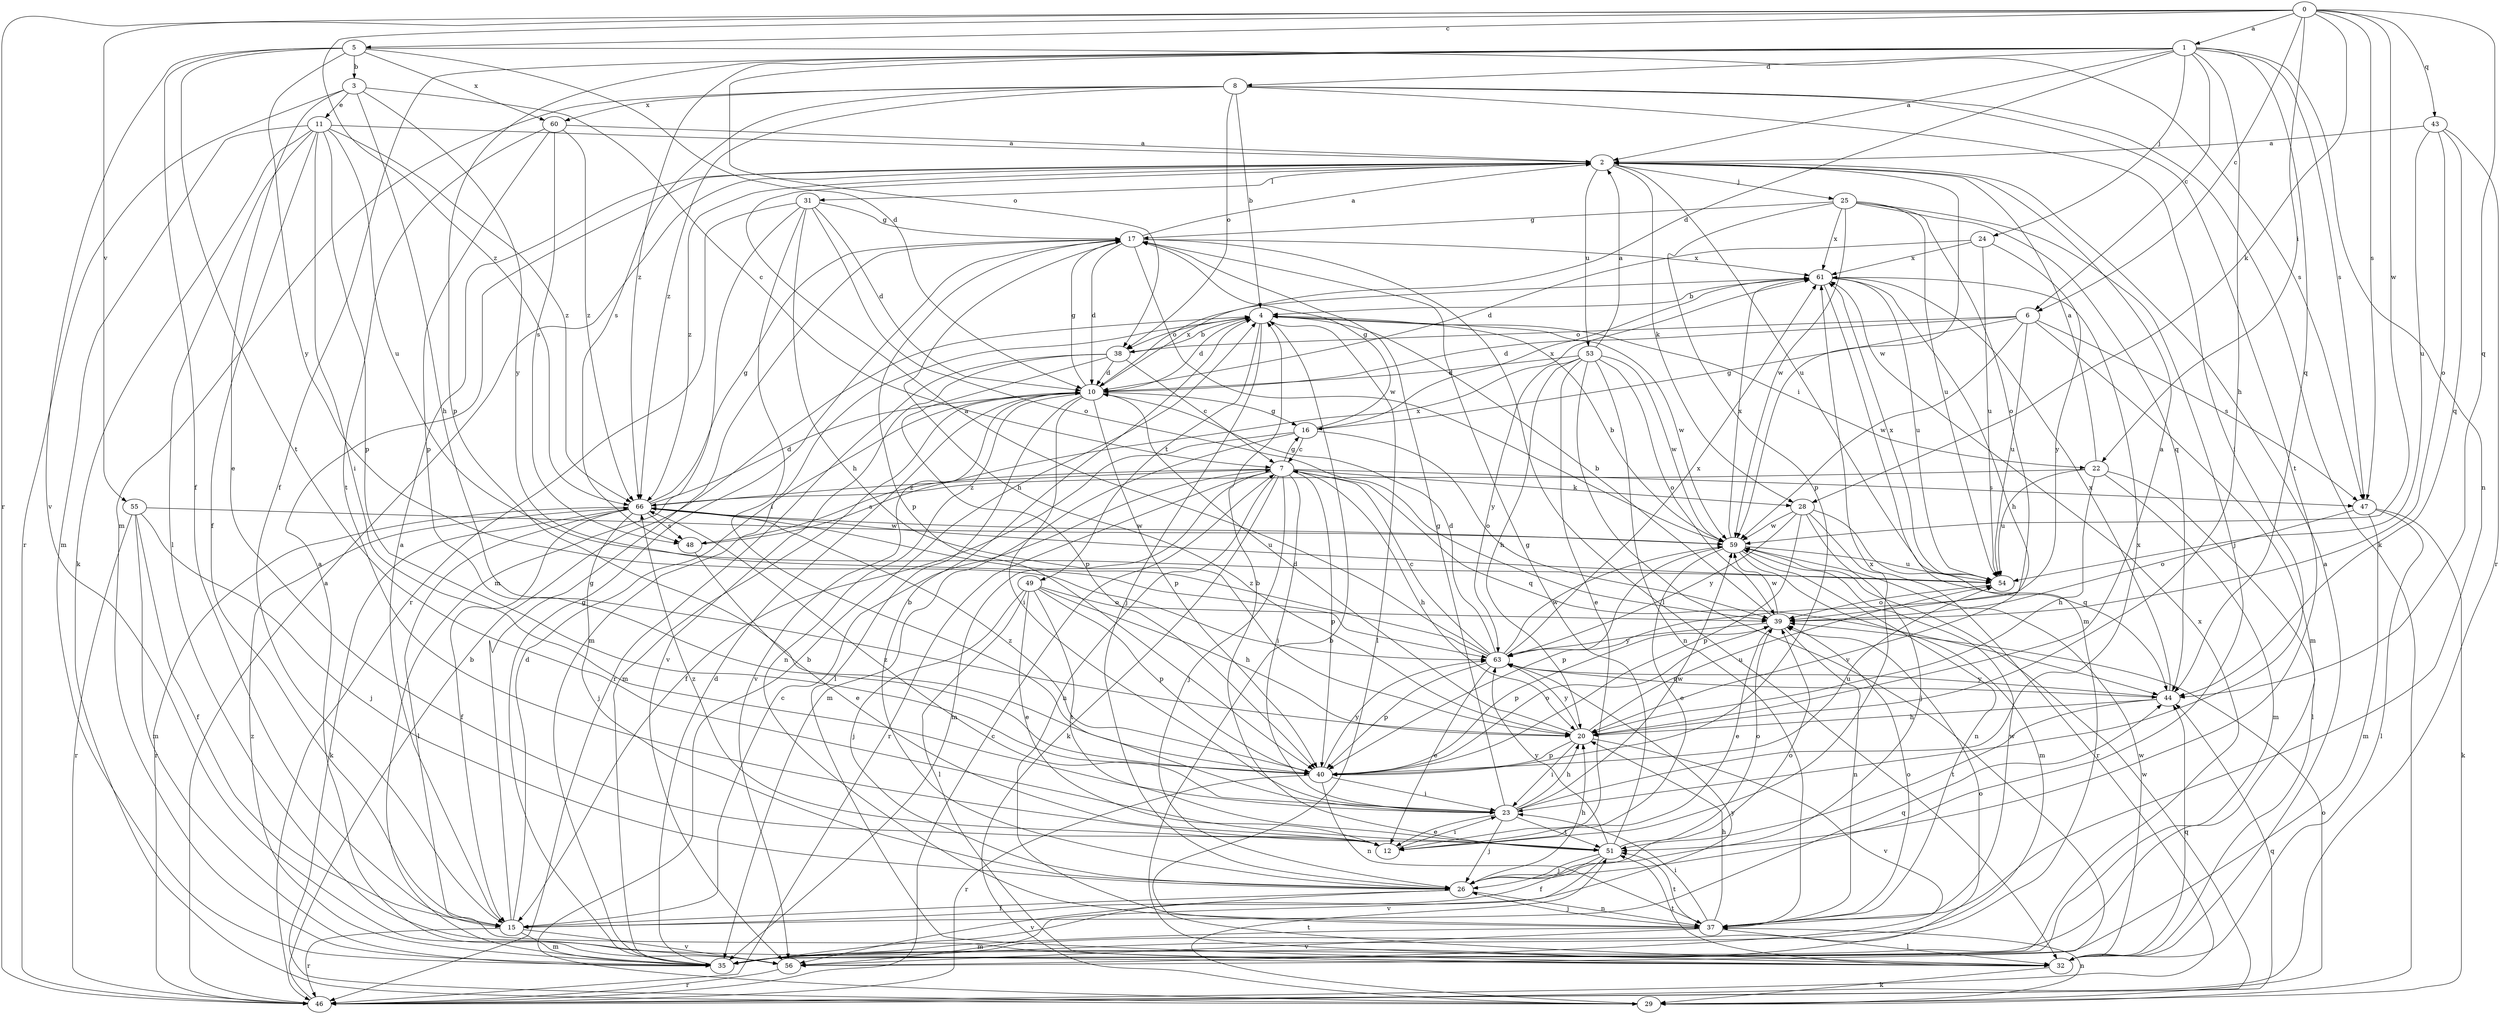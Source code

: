 strict digraph  {
0;
1;
2;
3;
4;
5;
6;
7;
8;
10;
11;
12;
15;
16;
17;
20;
22;
23;
24;
25;
26;
28;
29;
31;
32;
35;
37;
38;
39;
40;
43;
44;
46;
47;
48;
49;
51;
53;
54;
55;
56;
59;
60;
61;
63;
66;
0 -> 1  [label=a];
0 -> 5  [label=c];
0 -> 6  [label=c];
0 -> 22  [label=i];
0 -> 28  [label=k];
0 -> 43  [label=q];
0 -> 44  [label=q];
0 -> 46  [label=r];
0 -> 47  [label=s];
0 -> 55  [label=v];
0 -> 59  [label=w];
0 -> 66  [label=z];
1 -> 2  [label=a];
1 -> 6  [label=c];
1 -> 8  [label=d];
1 -> 10  [label=d];
1 -> 15  [label=f];
1 -> 20  [label=h];
1 -> 24  [label=j];
1 -> 37  [label=n];
1 -> 38  [label=o];
1 -> 40  [label=p];
1 -> 44  [label=q];
1 -> 47  [label=s];
1 -> 66  [label=z];
2 -> 25  [label=j];
2 -> 28  [label=k];
2 -> 31  [label=l];
2 -> 53  [label=u];
2 -> 54  [label=u];
2 -> 59  [label=w];
2 -> 66  [label=z];
3 -> 7  [label=c];
3 -> 11  [label=e];
3 -> 12  [label=e];
3 -> 20  [label=h];
3 -> 46  [label=r];
3 -> 63  [label=y];
4 -> 10  [label=d];
4 -> 22  [label=i];
4 -> 26  [label=j];
4 -> 32  [label=l];
4 -> 35  [label=m];
4 -> 38  [label=o];
4 -> 49  [label=t];
4 -> 59  [label=w];
5 -> 3  [label=b];
5 -> 10  [label=d];
5 -> 15  [label=f];
5 -> 47  [label=s];
5 -> 51  [label=t];
5 -> 56  [label=v];
5 -> 60  [label=x];
5 -> 63  [label=y];
6 -> 10  [label=d];
6 -> 16  [label=g];
6 -> 35  [label=m];
6 -> 38  [label=o];
6 -> 47  [label=s];
6 -> 54  [label=u];
6 -> 59  [label=w];
7 -> 16  [label=g];
7 -> 20  [label=h];
7 -> 23  [label=i];
7 -> 26  [label=j];
7 -> 28  [label=k];
7 -> 29  [label=k];
7 -> 35  [label=m];
7 -> 37  [label=n];
7 -> 40  [label=p];
7 -> 44  [label=q];
7 -> 46  [label=r];
7 -> 47  [label=s];
7 -> 48  [label=s];
7 -> 66  [label=z];
8 -> 4  [label=b];
8 -> 23  [label=i];
8 -> 29  [label=k];
8 -> 35  [label=m];
8 -> 38  [label=o];
8 -> 48  [label=s];
8 -> 51  [label=t];
8 -> 60  [label=x];
8 -> 66  [label=z];
10 -> 16  [label=g];
10 -> 17  [label=g];
10 -> 23  [label=i];
10 -> 32  [label=l];
10 -> 35  [label=m];
10 -> 37  [label=n];
10 -> 40  [label=p];
10 -> 56  [label=v];
10 -> 61  [label=x];
11 -> 2  [label=a];
11 -> 15  [label=f];
11 -> 23  [label=i];
11 -> 29  [label=k];
11 -> 32  [label=l];
11 -> 35  [label=m];
11 -> 40  [label=p];
11 -> 54  [label=u];
11 -> 66  [label=z];
12 -> 23  [label=i];
12 -> 61  [label=x];
12 -> 66  [label=z];
15 -> 2  [label=a];
15 -> 7  [label=c];
15 -> 10  [label=d];
15 -> 17  [label=g];
15 -> 35  [label=m];
15 -> 44  [label=q];
15 -> 46  [label=r];
15 -> 56  [label=v];
16 -> 7  [label=c];
16 -> 15  [label=f];
16 -> 17  [label=g];
16 -> 35  [label=m];
16 -> 39  [label=o];
16 -> 61  [label=x];
17 -> 2  [label=a];
17 -> 10  [label=d];
17 -> 20  [label=h];
17 -> 32  [label=l];
17 -> 40  [label=p];
17 -> 59  [label=w];
17 -> 61  [label=x];
20 -> 2  [label=a];
20 -> 10  [label=d];
20 -> 23  [label=i];
20 -> 40  [label=p];
20 -> 54  [label=u];
20 -> 56  [label=v];
20 -> 63  [label=y];
22 -> 2  [label=a];
22 -> 20  [label=h];
22 -> 32  [label=l];
22 -> 35  [label=m];
22 -> 54  [label=u];
22 -> 66  [label=z];
23 -> 12  [label=e];
23 -> 17  [label=g];
23 -> 20  [label=h];
23 -> 26  [label=j];
23 -> 51  [label=t];
23 -> 59  [label=w];
23 -> 61  [label=x];
23 -> 66  [label=z];
24 -> 10  [label=d];
24 -> 54  [label=u];
24 -> 61  [label=x];
24 -> 63  [label=y];
25 -> 17  [label=g];
25 -> 26  [label=j];
25 -> 39  [label=o];
25 -> 40  [label=p];
25 -> 44  [label=q];
25 -> 54  [label=u];
25 -> 59  [label=w];
25 -> 61  [label=x];
26 -> 4  [label=b];
26 -> 15  [label=f];
26 -> 20  [label=h];
26 -> 37  [label=n];
26 -> 39  [label=o];
26 -> 56  [label=v];
28 -> 26  [label=j];
28 -> 40  [label=p];
28 -> 44  [label=q];
28 -> 46  [label=r];
28 -> 59  [label=w];
28 -> 63  [label=y];
29 -> 4  [label=b];
29 -> 37  [label=n];
29 -> 39  [label=o];
29 -> 51  [label=t];
31 -> 10  [label=d];
31 -> 17  [label=g];
31 -> 20  [label=h];
31 -> 23  [label=i];
31 -> 35  [label=m];
31 -> 39  [label=o];
31 -> 46  [label=r];
32 -> 2  [label=a];
32 -> 4  [label=b];
32 -> 29  [label=k];
32 -> 44  [label=q];
32 -> 51  [label=t];
32 -> 59  [label=w];
35 -> 10  [label=d];
35 -> 17  [label=g];
35 -> 39  [label=o];
35 -> 61  [label=x];
35 -> 63  [label=y];
35 -> 66  [label=z];
37 -> 20  [label=h];
37 -> 23  [label=i];
37 -> 26  [label=j];
37 -> 32  [label=l];
37 -> 35  [label=m];
37 -> 39  [label=o];
37 -> 51  [label=t];
37 -> 56  [label=v];
37 -> 59  [label=w];
38 -> 4  [label=b];
38 -> 7  [label=c];
38 -> 10  [label=d];
38 -> 40  [label=p];
38 -> 46  [label=r];
38 -> 56  [label=v];
39 -> 4  [label=b];
39 -> 12  [label=e];
39 -> 37  [label=n];
39 -> 40  [label=p];
39 -> 59  [label=w];
39 -> 63  [label=y];
40 -> 23  [label=i];
40 -> 37  [label=n];
40 -> 39  [label=o];
40 -> 46  [label=r];
40 -> 54  [label=u];
40 -> 63  [label=y];
40 -> 66  [label=z];
43 -> 2  [label=a];
43 -> 39  [label=o];
43 -> 44  [label=q];
43 -> 46  [label=r];
43 -> 54  [label=u];
44 -> 20  [label=h];
44 -> 51  [label=t];
44 -> 61  [label=x];
44 -> 63  [label=y];
46 -> 2  [label=a];
46 -> 4  [label=b];
46 -> 7  [label=c];
46 -> 44  [label=q];
46 -> 59  [label=w];
47 -> 29  [label=k];
47 -> 32  [label=l];
47 -> 35  [label=m];
47 -> 39  [label=o];
48 -> 12  [label=e];
48 -> 61  [label=x];
49 -> 12  [label=e];
49 -> 20  [label=h];
49 -> 26  [label=j];
49 -> 32  [label=l];
49 -> 39  [label=o];
49 -> 40  [label=p];
49 -> 51  [label=t];
51 -> 4  [label=b];
51 -> 15  [label=f];
51 -> 17  [label=g];
51 -> 26  [label=j];
51 -> 39  [label=o];
51 -> 56  [label=v];
51 -> 63  [label=y];
53 -> 2  [label=a];
53 -> 10  [label=d];
53 -> 12  [label=e];
53 -> 20  [label=h];
53 -> 37  [label=n];
53 -> 39  [label=o];
53 -> 56  [label=v];
53 -> 59  [label=w];
53 -> 63  [label=y];
54 -> 39  [label=o];
54 -> 61  [label=x];
55 -> 15  [label=f];
55 -> 26  [label=j];
55 -> 35  [label=m];
55 -> 46  [label=r];
55 -> 59  [label=w];
56 -> 2  [label=a];
56 -> 46  [label=r];
59 -> 4  [label=b];
59 -> 12  [label=e];
59 -> 35  [label=m];
59 -> 37  [label=n];
59 -> 40  [label=p];
59 -> 54  [label=u];
59 -> 61  [label=x];
60 -> 2  [label=a];
60 -> 40  [label=p];
60 -> 48  [label=s];
60 -> 51  [label=t];
60 -> 66  [label=z];
61 -> 4  [label=b];
61 -> 20  [label=h];
61 -> 35  [label=m];
61 -> 54  [label=u];
63 -> 2  [label=a];
63 -> 7  [label=c];
63 -> 10  [label=d];
63 -> 12  [label=e];
63 -> 40  [label=p];
63 -> 44  [label=q];
63 -> 59  [label=w];
63 -> 61  [label=x];
63 -> 66  [label=z];
66 -> 10  [label=d];
66 -> 15  [label=f];
66 -> 17  [label=g];
66 -> 26  [label=j];
66 -> 29  [label=k];
66 -> 32  [label=l];
66 -> 46  [label=r];
66 -> 48  [label=s];
66 -> 54  [label=u];
66 -> 59  [label=w];
}
